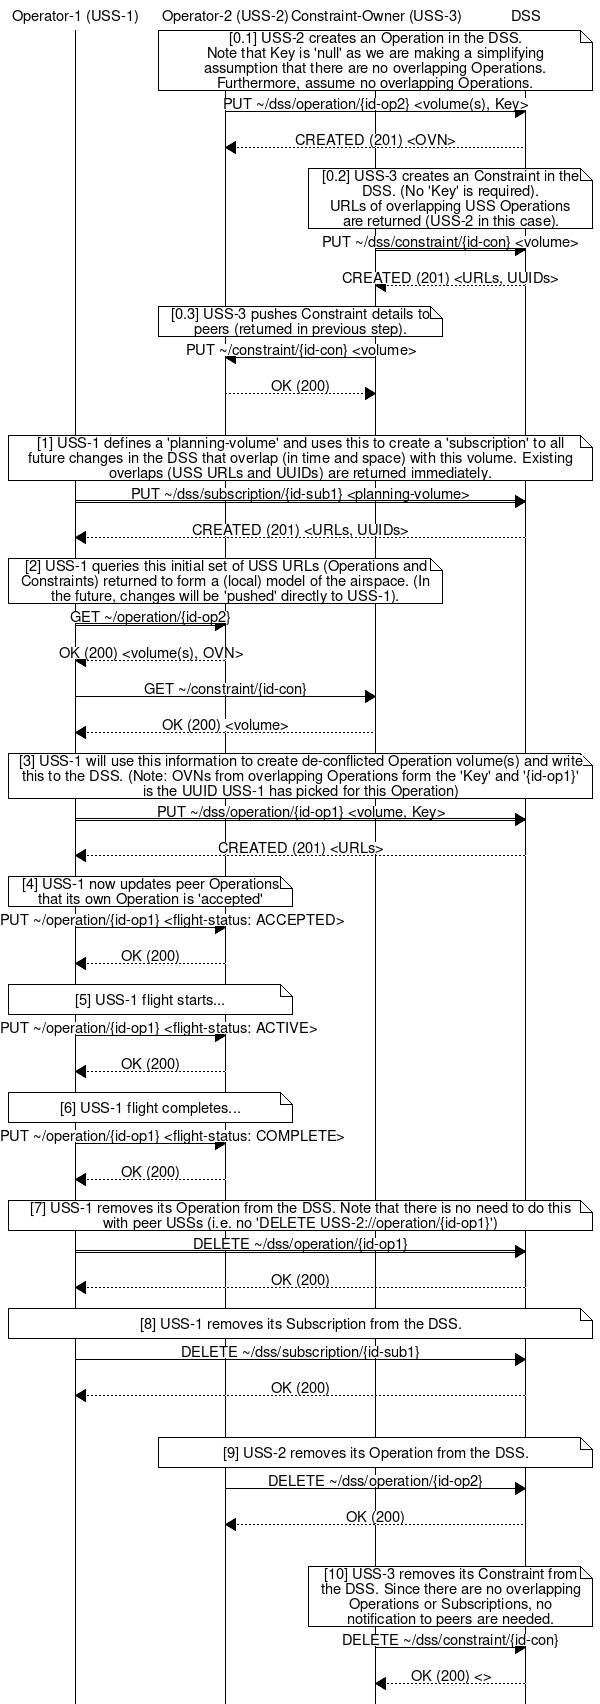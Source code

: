 # Copyright Amazon.com Inc. or its affiliates.
msc {
    a [label="Operator-1 (USS-1)"],b [label="Operator-2 (USS-2)"],c [label="Constraint-Owner (USS-3)"],d [label="DSS"];

    b note d [label="[0.1] USS-2 creates an Operation in the DSS.\nNote that Key is 'null' as we are making a simplifying assumption that there are no overlapping Operations. Furthermore, assume no overlapping Operations."];

    b=>d [label="PUT ~/dss/operation/{id-op2} <volume(s), Key>"];
    b<<d [label="CREATED (201) <OVN>"];

    c note d [label="[0.2] USS-3 creates an Constraint in the DSS. (No 'Key' is required).\nURLs of overlapping USS Operations are returned (USS-2 in this case)."];

    c:>d [label="PUT ~/dss/constraint/{id-con} <volume>"];
    c<<d [label="CREATED (201) <URLs, UUIDs>"];

    c note b [label="[0.3] USS-3 pushes Constraint details to peers (returned in previous step)."];

    c=>b [label="PUT ~/constraint/{id-con} <volume>"];
    c<<b [label="OK (200)"];

    |||;
    a note d [label="[1] USS-1 defines a 'planning-volume' and uses this to create a 'subscription' to all future changes in the DSS that overlap (in time and space) with this volume. Existing overlaps (USS URLs and UUIDs) are returned immediately."];

    a:>d [label="PUT ~/dss/subscription/{id-sub1} <planning-volume>"];
    a<<d [label="CREATED (201) <URLs, UUIDs>"];

    a note c [label="[2] USS-1 queries this initial set of USS URLs (Operations and Constraints) returned to form a (local) model of the airspace. (In the future, changes will be 'pushed' directly to USS-1)."];

    a:>b [label="GET ~/operation/{id-op2}"];
    a<<b [label="OK (200) <volume(s), OVN>"];

    a=>c [label="GET ~/constraint/{id-con}"];
    a<<c [label="OK (200) <volume>"];

    a note d [label="[3] USS-1 will use this information to create de-conflicted Operation volume(s) and write this to the DSS. (Note: OVNs from overlapping Operations form the 'Key' and '{id-op1}' is the UUID USS-1 has picked for this Operation)"];

    a:>d [label="PUT ~/dss/operation/{id-op1} <volume, Key>"];
    a<<d [label="CREATED (201) <URLs>"];

    a note b [label="[4] USS-1 now updates peer Operations that its own Operation is 'accepted'"];

    a=>b [label="PUT ~/operation/{id-op1} <flight-status: ACCEPTED>"];
    a<<b [label="OK (200)"];

    a note b [label="[5] USS-1 flight starts..."];
    
    a=>b [label="PUT ~/operation/{id-op1} <flight-status: ACTIVE>"];
    a<<b [label="OK (200)"];

    a note b [label="[6] USS-1 flight completes..."];

    a=>b [label="PUT ~/operation/{id-op1} <flight-status: COMPLETE>"];
    a<<b [label="OK (200)"];

    a note d [label="[7] USS-1 removes its Operation from the DSS. Note that there is no need to do this with peer USSs (i.e. no 'DELETE USS-2://operation/{id-op1}')"];

    a:>d [label="DELETE ~/dss/operation/{id-op1}"];
    a<<d [label="OK (200)"];

    a note d [label="[8] USS-1 removes its Subscription from the DSS."];

    a=>d [label="DELETE ~/dss/subscription/{id-sub1}"];
    a<<d [label="OK (200)"];

    |||;
    b note d [label="[9] USS-2 removes its Operation from the DSS."];

    b=>d [label="DELETE ~/dss/operation/{id-op2}"];
    b<<d [label="OK (200)"];

    |||;
    c note d [label="[10] USS-3 removes its Constraint from the DSS. Since there are no overlapping Operations or Subscriptions, no notification to peers are needed."];

    c=>d [label="DELETE ~/dss/constraint/{id-con}"];
    c<<d [label="OK (200) <>"];
}
